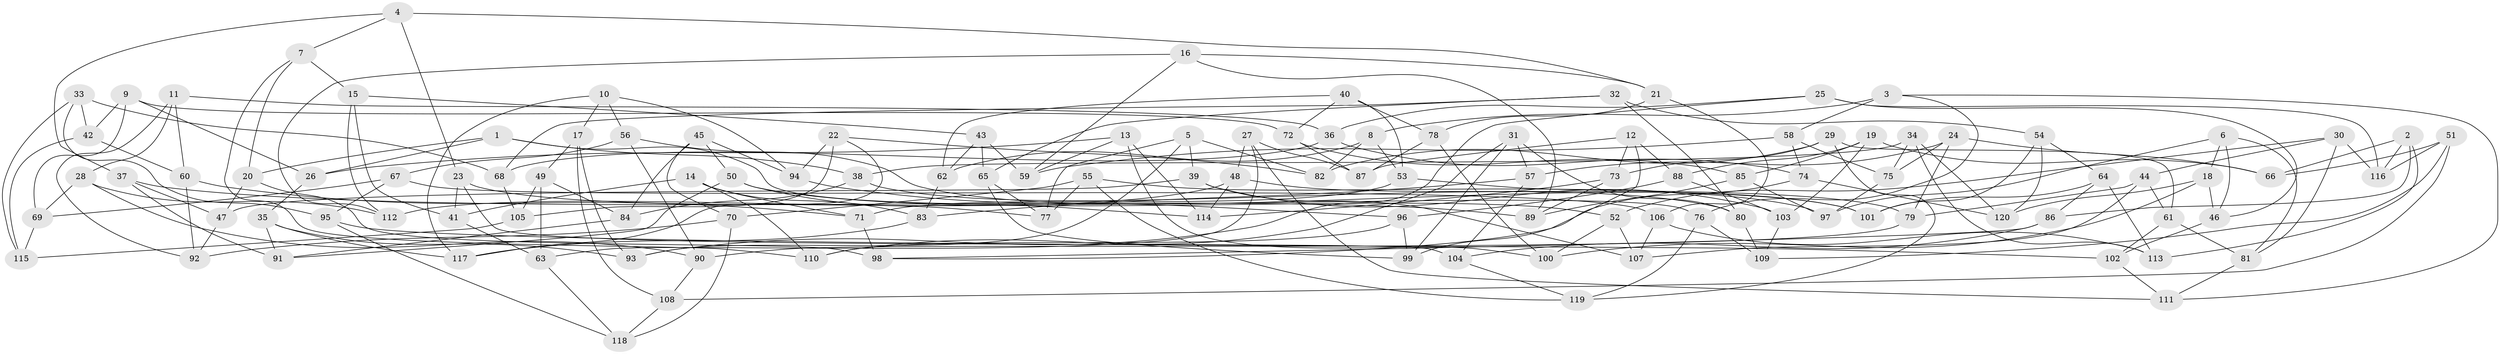 // coarse degree distribution, {4: 0.5476190476190477, 6: 0.35714285714285715, 5: 0.07142857142857142, 3: 0.023809523809523808}
// Generated by graph-tools (version 1.1) at 2025/24/03/03/25 07:24:25]
// undirected, 120 vertices, 240 edges
graph export_dot {
graph [start="1"]
  node [color=gray90,style=filled];
  1;
  2;
  3;
  4;
  5;
  6;
  7;
  8;
  9;
  10;
  11;
  12;
  13;
  14;
  15;
  16;
  17;
  18;
  19;
  20;
  21;
  22;
  23;
  24;
  25;
  26;
  27;
  28;
  29;
  30;
  31;
  32;
  33;
  34;
  35;
  36;
  37;
  38;
  39;
  40;
  41;
  42;
  43;
  44;
  45;
  46;
  47;
  48;
  49;
  50;
  51;
  52;
  53;
  54;
  55;
  56;
  57;
  58;
  59;
  60;
  61;
  62;
  63;
  64;
  65;
  66;
  67;
  68;
  69;
  70;
  71;
  72;
  73;
  74;
  75;
  76;
  77;
  78;
  79;
  80;
  81;
  82;
  83;
  84;
  85;
  86;
  87;
  88;
  89;
  90;
  91;
  92;
  93;
  94;
  95;
  96;
  97;
  98;
  99;
  100;
  101;
  102;
  103;
  104;
  105;
  106;
  107;
  108;
  109;
  110;
  111;
  112;
  113;
  114;
  115;
  116;
  117;
  118;
  119;
  120;
  1 -- 76;
  1 -- 26;
  1 -- 38;
  1 -- 20;
  2 -- 116;
  2 -- 86;
  2 -- 113;
  2 -- 66;
  3 -- 8;
  3 -- 111;
  3 -- 58;
  3 -- 76;
  4 -- 23;
  4 -- 7;
  4 -- 37;
  4 -- 21;
  5 -- 82;
  5 -- 77;
  5 -- 39;
  5 -- 93;
  6 -- 18;
  6 -- 46;
  6 -- 81;
  6 -- 97;
  7 -- 15;
  7 -- 20;
  7 -- 110;
  8 -- 53;
  8 -- 82;
  8 -- 62;
  9 -- 69;
  9 -- 26;
  9 -- 42;
  9 -- 72;
  10 -- 56;
  10 -- 17;
  10 -- 117;
  10 -- 94;
  11 -- 60;
  11 -- 28;
  11 -- 36;
  11 -- 92;
  12 -- 73;
  12 -- 88;
  12 -- 87;
  12 -- 99;
  13 -- 26;
  13 -- 114;
  13 -- 59;
  13 -- 100;
  14 -- 83;
  14 -- 110;
  14 -- 41;
  14 -- 71;
  15 -- 41;
  15 -- 43;
  15 -- 112;
  16 -- 21;
  16 -- 89;
  16 -- 59;
  16 -- 112;
  17 -- 49;
  17 -- 108;
  17 -- 93;
  18 -- 120;
  18 -- 100;
  18 -- 46;
  19 -- 103;
  19 -- 85;
  19 -- 66;
  19 -- 88;
  20 -- 47;
  20 -- 98;
  21 -- 106;
  21 -- 78;
  22 -- 94;
  22 -- 117;
  22 -- 105;
  22 -- 82;
  23 -- 104;
  23 -- 41;
  23 -- 77;
  24 -- 75;
  24 -- 79;
  24 -- 57;
  24 -- 66;
  25 -- 93;
  25 -- 36;
  25 -- 116;
  25 -- 46;
  26 -- 35;
  27 -- 111;
  27 -- 63;
  27 -- 48;
  27 -- 87;
  28 -- 90;
  28 -- 69;
  28 -- 112;
  29 -- 61;
  29 -- 119;
  29 -- 73;
  29 -- 82;
  30 -- 44;
  30 -- 81;
  30 -- 116;
  30 -- 52;
  31 -- 110;
  31 -- 57;
  31 -- 80;
  31 -- 99;
  32 -- 65;
  32 -- 54;
  32 -- 80;
  32 -- 68;
  33 -- 68;
  33 -- 42;
  33 -- 95;
  33 -- 115;
  34 -- 38;
  34 -- 75;
  34 -- 120;
  34 -- 113;
  35 -- 91;
  35 -- 93;
  35 -- 117;
  36 -- 74;
  36 -- 68;
  37 -- 89;
  37 -- 91;
  37 -- 47;
  38 -- 80;
  38 -- 84;
  39 -- 107;
  39 -- 47;
  39 -- 103;
  40 -- 72;
  40 -- 62;
  40 -- 53;
  40 -- 78;
  41 -- 63;
  42 -- 60;
  42 -- 115;
  43 -- 59;
  43 -- 65;
  43 -- 62;
  44 -- 79;
  44 -- 61;
  44 -- 107;
  45 -- 94;
  45 -- 70;
  45 -- 84;
  45 -- 50;
  46 -- 102;
  47 -- 92;
  48 -- 101;
  48 -- 112;
  48 -- 114;
  49 -- 105;
  49 -- 63;
  49 -- 84;
  50 -- 91;
  50 -- 52;
  50 -- 114;
  51 -- 109;
  51 -- 108;
  51 -- 116;
  51 -- 66;
  52 -- 100;
  52 -- 107;
  53 -- 79;
  53 -- 71;
  54 -- 101;
  54 -- 120;
  54 -- 64;
  55 -- 97;
  55 -- 77;
  55 -- 119;
  55 -- 70;
  56 -- 90;
  56 -- 67;
  56 -- 101;
  57 -- 83;
  57 -- 104;
  58 -- 75;
  58 -- 74;
  58 -- 59;
  60 -- 92;
  60 -- 71;
  61 -- 102;
  61 -- 81;
  62 -- 83;
  63 -- 118;
  64 -- 86;
  64 -- 101;
  64 -- 113;
  65 -- 77;
  65 -- 99;
  67 -- 69;
  67 -- 106;
  67 -- 95;
  68 -- 105;
  69 -- 115;
  70 -- 118;
  70 -- 92;
  71 -- 98;
  72 -- 87;
  72 -- 85;
  73 -- 89;
  73 -- 114;
  74 -- 120;
  74 -- 98;
  75 -- 97;
  76 -- 119;
  76 -- 109;
  78 -- 100;
  78 -- 87;
  79 -- 90;
  80 -- 109;
  81 -- 111;
  83 -- 117;
  84 -- 91;
  85 -- 89;
  85 -- 97;
  86 -- 104;
  86 -- 98;
  88 -- 96;
  88 -- 103;
  90 -- 108;
  94 -- 96;
  95 -- 118;
  95 -- 102;
  96 -- 99;
  96 -- 110;
  102 -- 111;
  103 -- 109;
  104 -- 119;
  105 -- 115;
  106 -- 107;
  106 -- 113;
  108 -- 118;
}
